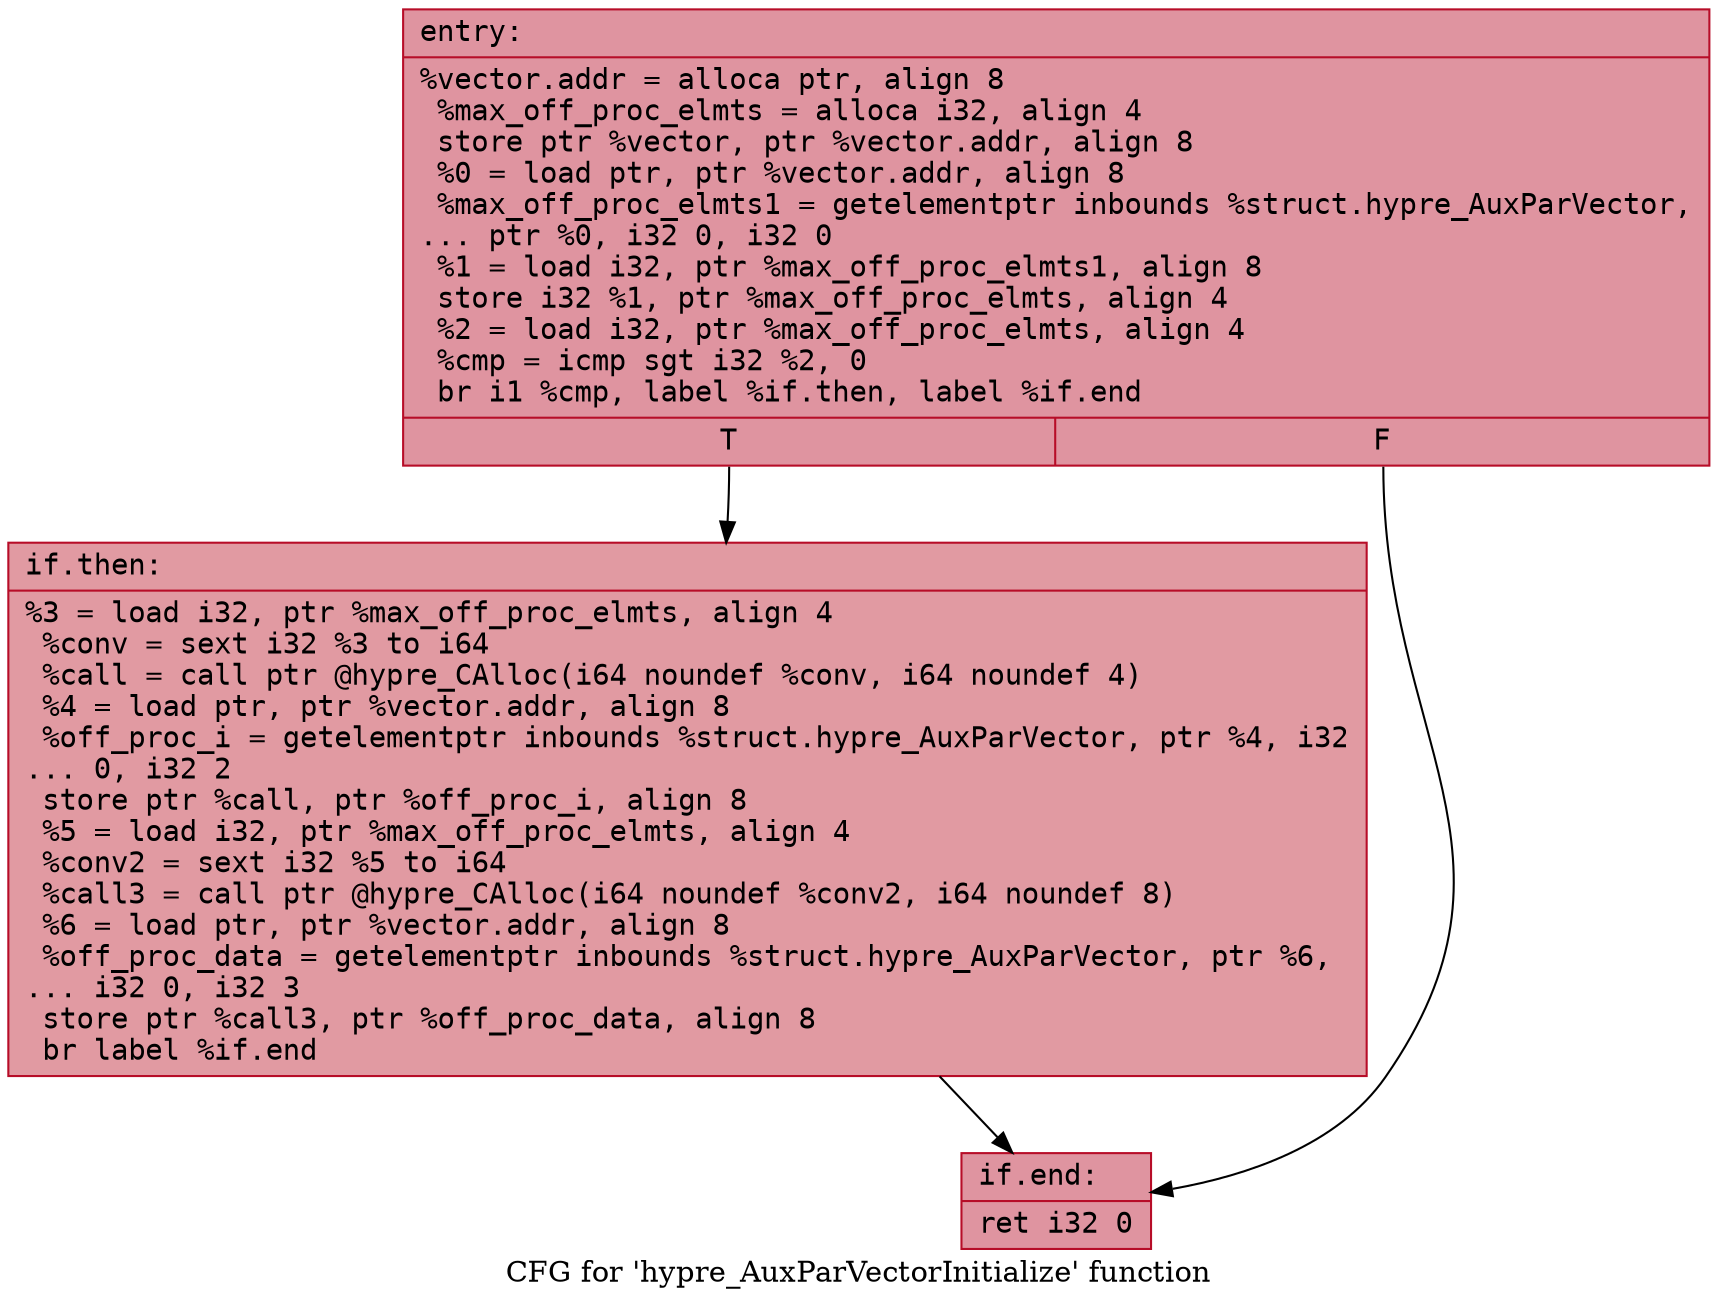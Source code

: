 digraph "CFG for 'hypre_AuxParVectorInitialize' function" {
	label="CFG for 'hypre_AuxParVectorInitialize' function";

	Node0x55a585fb6a30 [shape=record,color="#b70d28ff", style=filled, fillcolor="#b70d2870" fontname="Courier",label="{entry:\l|  %vector.addr = alloca ptr, align 8\l  %max_off_proc_elmts = alloca i32, align 4\l  store ptr %vector, ptr %vector.addr, align 8\l  %0 = load ptr, ptr %vector.addr, align 8\l  %max_off_proc_elmts1 = getelementptr inbounds %struct.hypre_AuxParVector,\l... ptr %0, i32 0, i32 0\l  %1 = load i32, ptr %max_off_proc_elmts1, align 8\l  store i32 %1, ptr %max_off_proc_elmts, align 4\l  %2 = load i32, ptr %max_off_proc_elmts, align 4\l  %cmp = icmp sgt i32 %2, 0\l  br i1 %cmp, label %if.then, label %if.end\l|{<s0>T|<s1>F}}"];
	Node0x55a585fb6a30:s0 -> Node0x55a585fb7000[tooltip="entry -> if.then\nProbability 62.50%" ];
	Node0x55a585fb6a30:s1 -> Node0x55a585fb7070[tooltip="entry -> if.end\nProbability 37.50%" ];
	Node0x55a585fb7000 [shape=record,color="#b70d28ff", style=filled, fillcolor="#bb1b2c70" fontname="Courier",label="{if.then:\l|  %3 = load i32, ptr %max_off_proc_elmts, align 4\l  %conv = sext i32 %3 to i64\l  %call = call ptr @hypre_CAlloc(i64 noundef %conv, i64 noundef 4)\l  %4 = load ptr, ptr %vector.addr, align 8\l  %off_proc_i = getelementptr inbounds %struct.hypre_AuxParVector, ptr %4, i32\l... 0, i32 2\l  store ptr %call, ptr %off_proc_i, align 8\l  %5 = load i32, ptr %max_off_proc_elmts, align 4\l  %conv2 = sext i32 %5 to i64\l  %call3 = call ptr @hypre_CAlloc(i64 noundef %conv2, i64 noundef 8)\l  %6 = load ptr, ptr %vector.addr, align 8\l  %off_proc_data = getelementptr inbounds %struct.hypre_AuxParVector, ptr %6,\l... i32 0, i32 3\l  store ptr %call3, ptr %off_proc_data, align 8\l  br label %if.end\l}"];
	Node0x55a585fb7000 -> Node0x55a585fb7070[tooltip="if.then -> if.end\nProbability 100.00%" ];
	Node0x55a585fb7070 [shape=record,color="#b70d28ff", style=filled, fillcolor="#b70d2870" fontname="Courier",label="{if.end:\l|  ret i32 0\l}"];
}
